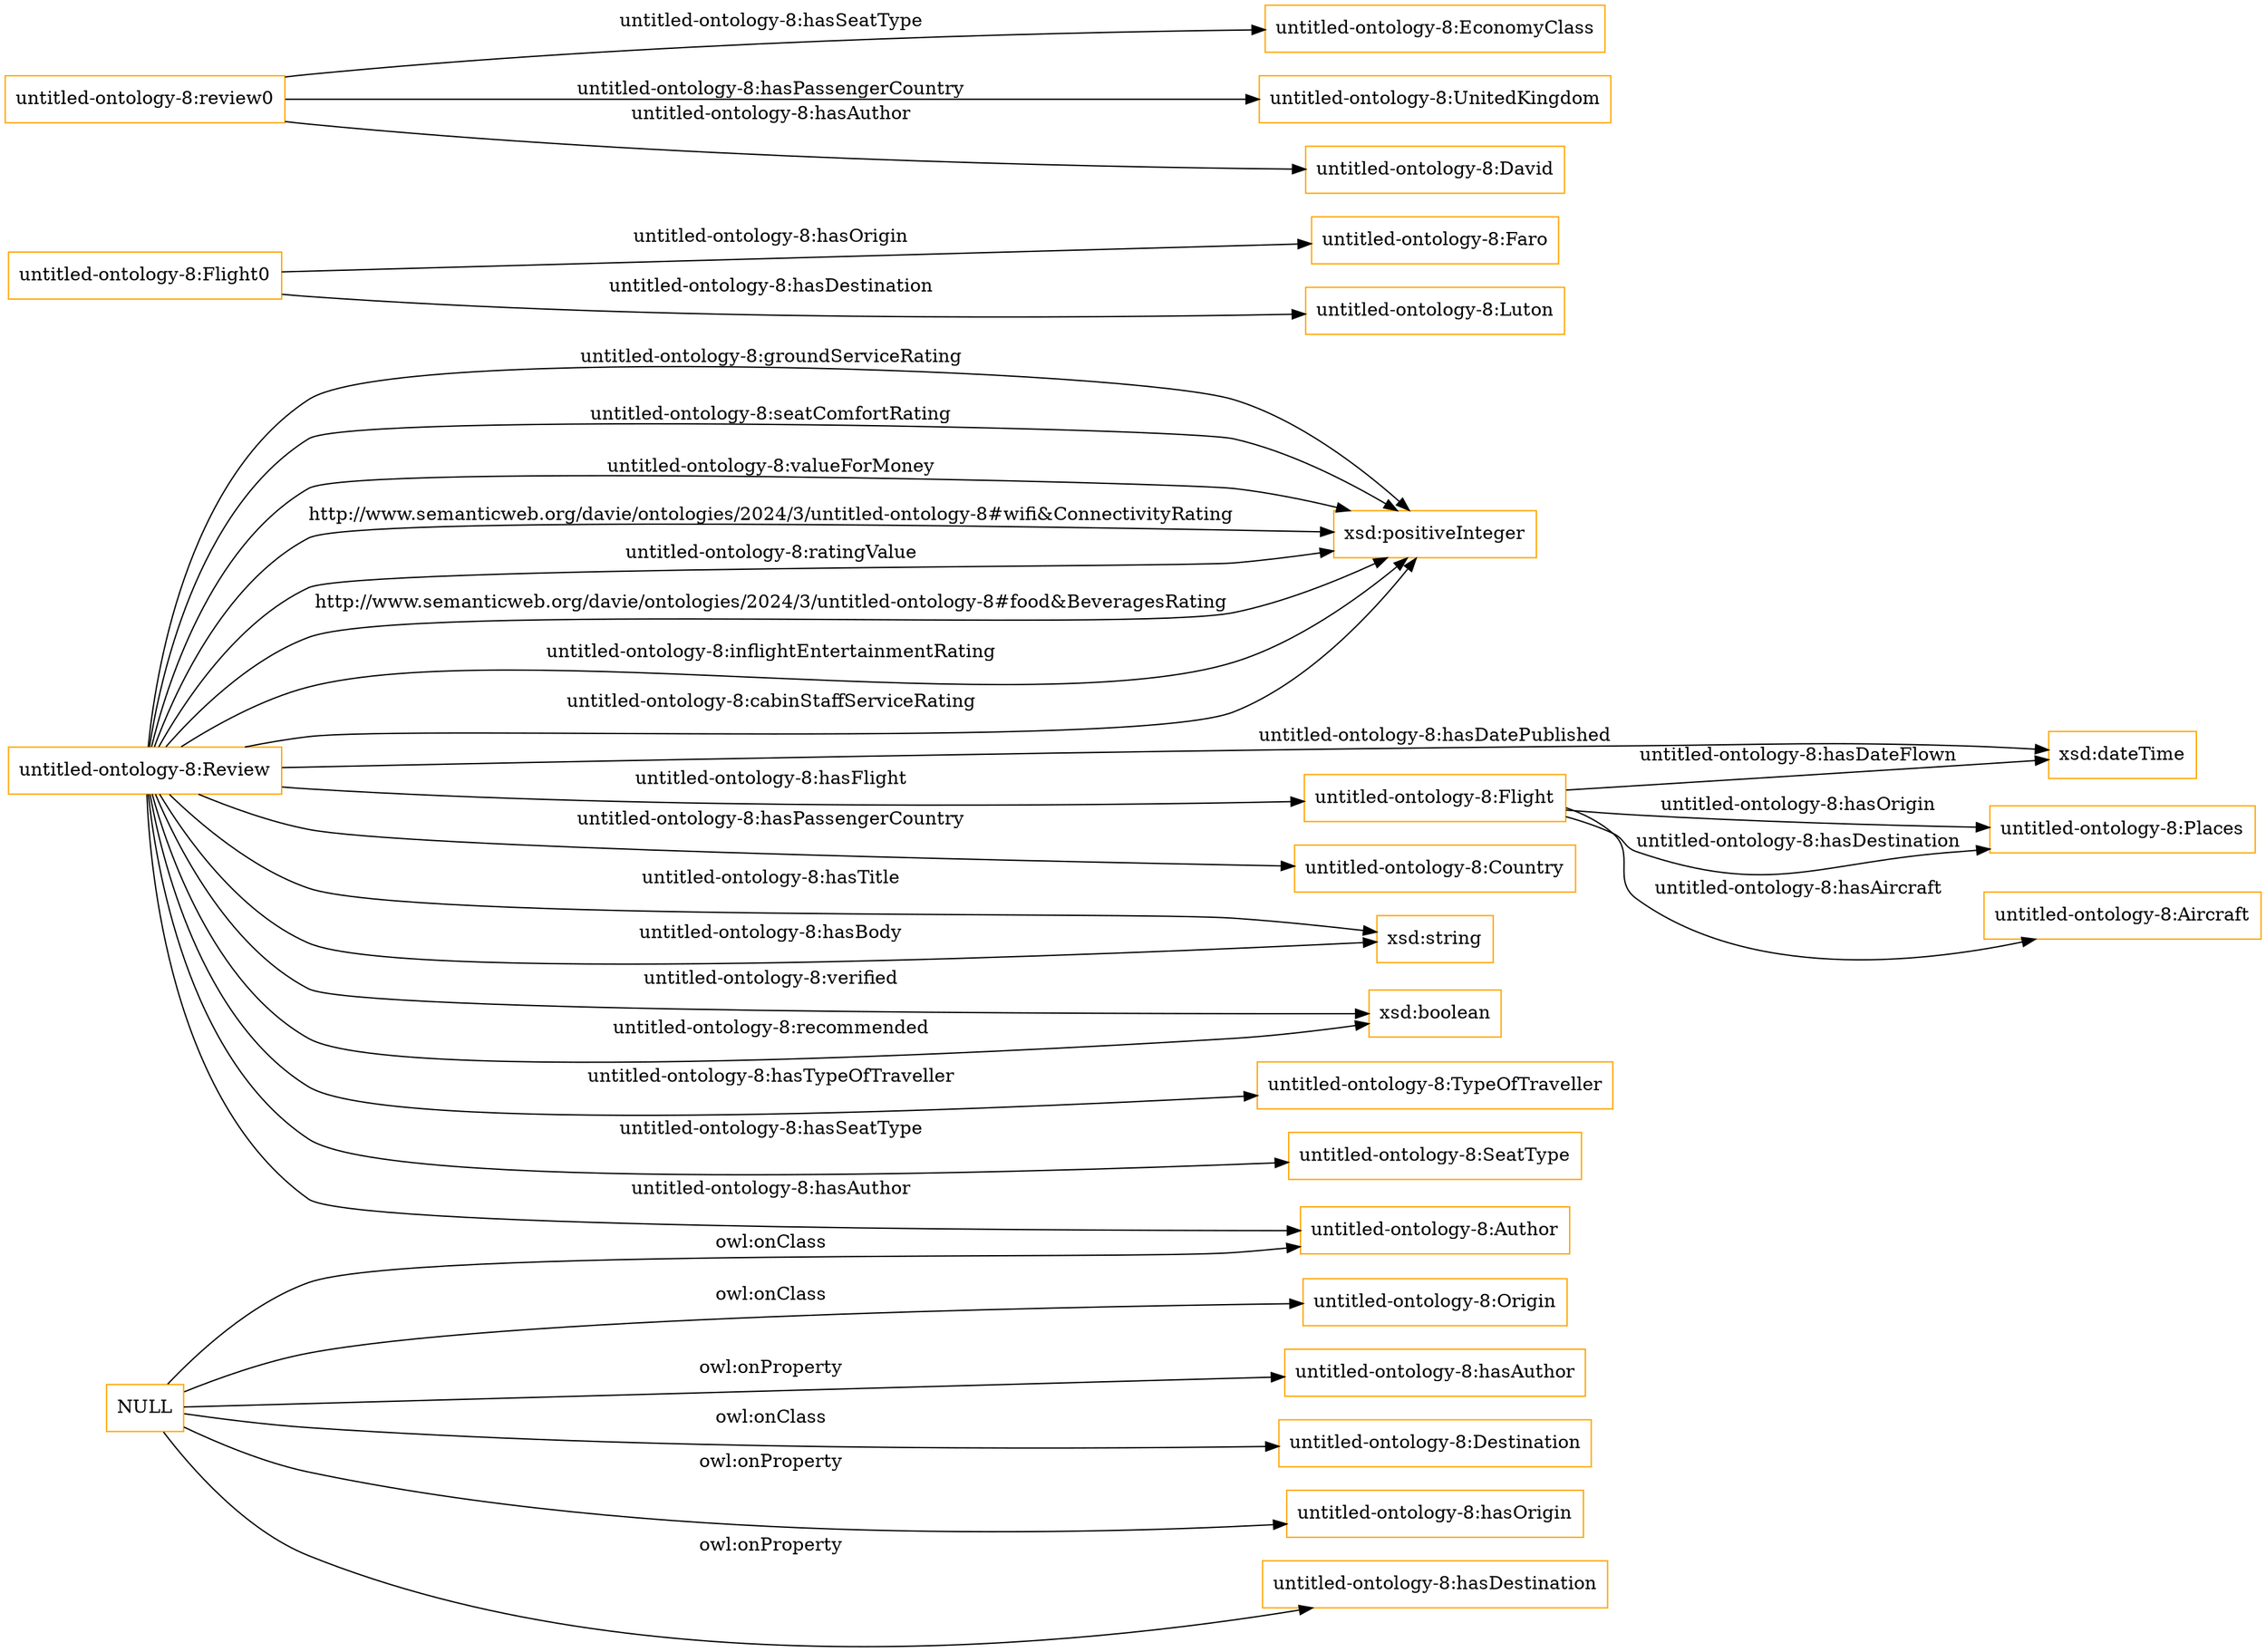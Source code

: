 digraph ar2dtool_diagram { 
rankdir=LR;
size="1501"
node [shape = rectangle, color="orange"]; "untitled-ontology-8:Destination" "untitled-ontology-8:TypeOfTraveller" "untitled-ontology-8:Author" "untitled-ontology-8:Review" "untitled-ontology-8:SeatType" "untitled-ontology-8:Flight" "untitled-ontology-8:Origin" "untitled-ontology-8:Aircraft" "untitled-ontology-8:Country" "untitled-ontology-8:Places" ; /*classes style*/
	"NULL" -> "untitled-ontology-8:Author" [ label = "owl:onClass" ];
	"NULL" -> "untitled-ontology-8:hasAuthor" [ label = "owl:onProperty" ];
	"NULL" -> "untitled-ontology-8:Origin" [ label = "owl:onClass" ];
	"NULL" -> "untitled-ontology-8:hasOrigin" [ label = "owl:onProperty" ];
	"NULL" -> "untitled-ontology-8:Destination" [ label = "owl:onClass" ];
	"NULL" -> "untitled-ontology-8:hasDestination" [ label = "owl:onProperty" ];
	"untitled-ontology-8:Flight0" -> "untitled-ontology-8:Faro" [ label = "untitled-ontology-8:hasOrigin" ];
	"untitled-ontology-8:Flight0" -> "untitled-ontology-8:Luton" [ label = "untitled-ontology-8:hasDestination" ];
	"untitled-ontology-8:review0" -> "untitled-ontology-8:EconomyClass" [ label = "untitled-ontology-8:hasSeatType" ];
	"untitled-ontology-8:review0" -> "untitled-ontology-8:UnitedKingdom" [ label = "untitled-ontology-8:hasPassengerCountry" ];
	"untitled-ontology-8:review0" -> "untitled-ontology-8:David" [ label = "untitled-ontology-8:hasAuthor" ];
	"untitled-ontology-8:Review" -> "xsd:string" [ label = "untitled-ontology-8:hasTitle" ];
	"untitled-ontology-8:Review" -> "untitled-ontology-8:SeatType" [ label = "untitled-ontology-8:hasSeatType" ];
	"untitled-ontology-8:Review" -> "xsd:positiveInteger" [ label = "untitled-ontology-8:seatComfortRating" ];
	"untitled-ontology-8:Review" -> "untitled-ontology-8:Author" [ label = "untitled-ontology-8:hasAuthor" ];
	"untitled-ontology-8:Review" -> "xsd:string" [ label = "untitled-ontology-8:hasBody" ];
	"untitled-ontology-8:Review" -> "untitled-ontology-8:Country" [ label = "untitled-ontology-8:hasPassengerCountry" ];
	"untitled-ontology-8:Review" -> "xsd:positiveInteger" [ label = "untitled-ontology-8:valueForMoney" ];
	"untitled-ontology-8:Flight" -> "untitled-ontology-8:Aircraft" [ label = "untitled-ontology-8:hasAircraft" ];
	"untitled-ontology-8:Review" -> "xsd:boolean" [ label = "untitled-ontology-8:verified" ];
	"untitled-ontology-8:Flight" -> "untitled-ontology-8:Places" [ label = "untitled-ontology-8:hasOrigin" ];
	"untitled-ontology-8:Flight" -> "untitled-ontology-8:Places" [ label = "untitled-ontology-8:hasDestination" ];
	"untitled-ontology-8:Review" -> "untitled-ontology-8:TypeOfTraveller" [ label = "untitled-ontology-8:hasTypeOfTraveller" ];
	"untitled-ontology-8:Review" -> "xsd:positiveInteger" [ label = "http://www.semanticweb.org/davie/ontologies/2024/3/untitled-ontology-8#wifi&ConnectivityRating" ];
	"untitled-ontology-8:Review" -> "xsd:boolean" [ label = "untitled-ontology-8:recommended" ];
	"untitled-ontology-8:Review" -> "xsd:dateTime" [ label = "untitled-ontology-8:hasDatePublished" ];
	"untitled-ontology-8:Review" -> "xsd:positiveInteger" [ label = "untitled-ontology-8:ratingValue" ];
	"untitled-ontology-8:Review" -> "untitled-ontology-8:Flight" [ label = "untitled-ontology-8:hasFlight" ];
	"untitled-ontology-8:Flight" -> "xsd:dateTime" [ label = "untitled-ontology-8:hasDateFlown" ];
	"untitled-ontology-8:Review" -> "xsd:positiveInteger" [ label = "http://www.semanticweb.org/davie/ontologies/2024/3/untitled-ontology-8#food&BeveragesRating" ];
	"untitled-ontology-8:Review" -> "xsd:positiveInteger" [ label = "untitled-ontology-8:inflightEntertainmentRating" ];
	"untitled-ontology-8:Review" -> "xsd:positiveInteger" [ label = "untitled-ontology-8:cabinStaffServiceRating" ];
	"untitled-ontology-8:Review" -> "xsd:positiveInteger" [ label = "untitled-ontology-8:groundServiceRating" ];

}
